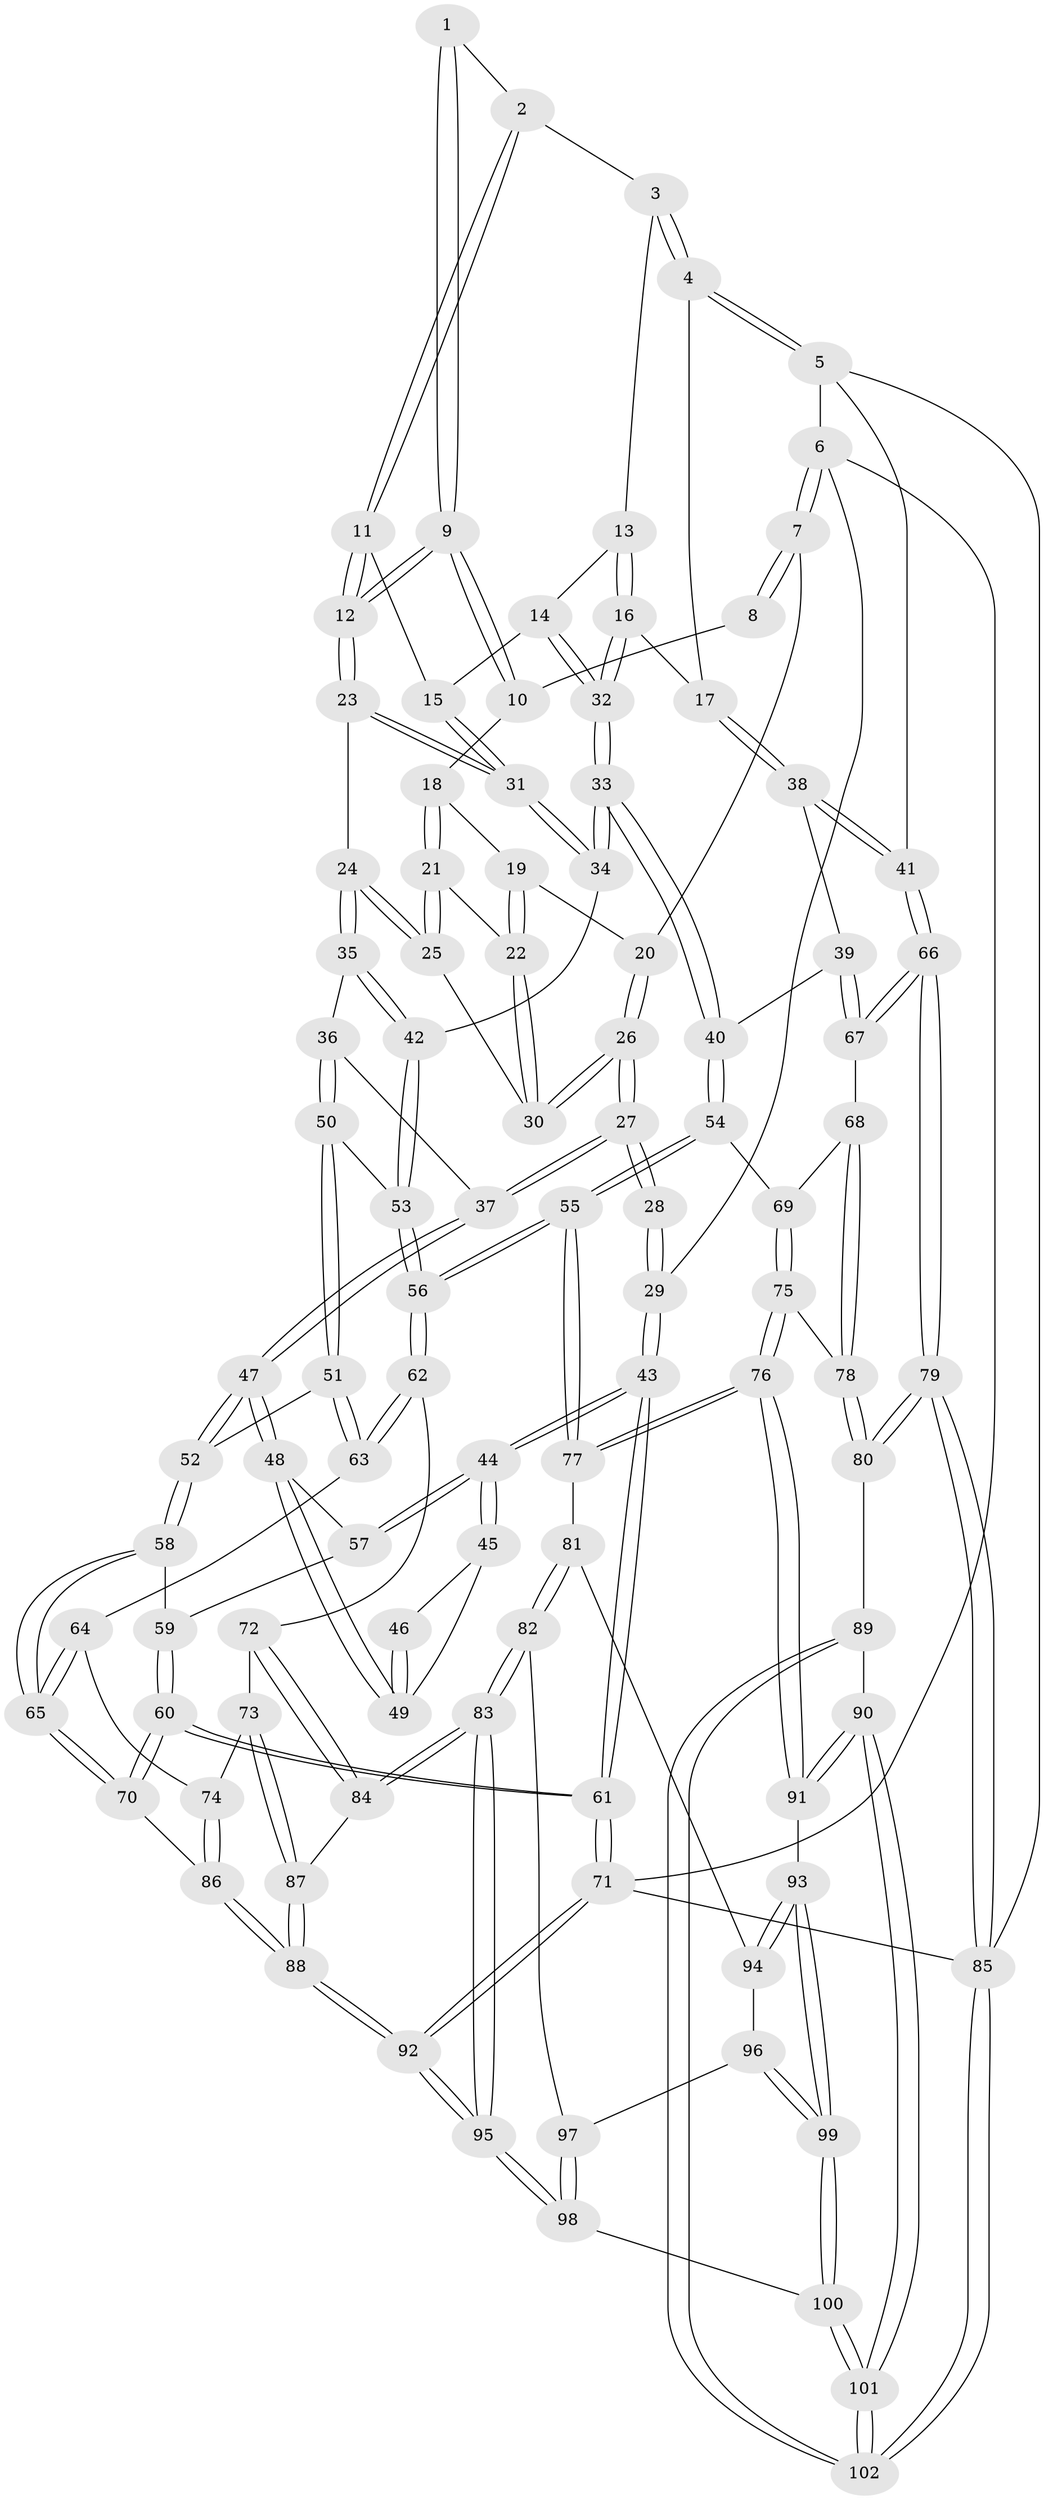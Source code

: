 // Generated by graph-tools (version 1.1) at 2025/03/03/09/25 03:03:22]
// undirected, 102 vertices, 252 edges
graph export_dot {
graph [start="1"]
  node [color=gray90,style=filled];
  1 [pos="+0.47142817969215584+0"];
  2 [pos="+0.6810813507875859+0"];
  3 [pos="+0.7418677550817513+0"];
  4 [pos="+1+0"];
  5 [pos="+1+0"];
  6 [pos="+0+0"];
  7 [pos="+0.010707489626983478+0"];
  8 [pos="+0.3701720395186269+0"];
  9 [pos="+0.48421941688541054+0.11133690605707848"];
  10 [pos="+0.3965700399265609+0.08804208326311373"];
  11 [pos="+0.6302253984526658+0"];
  12 [pos="+0.513600062905358+0.1339228166822747"];
  13 [pos="+0.7794190801391915+0.024661155735437753"];
  14 [pos="+0.7132151045979753+0.14918700058613496"];
  15 [pos="+0.6860805389839725+0.14257633477932607"];
  16 [pos="+0.845096203927358+0.15185062956334233"];
  17 [pos="+0.8904878170476885+0.15668830545079188"];
  18 [pos="+0.3922165209585735+0.09096232622794295"];
  19 [pos="+0.3891862320900728+0.09131726362550846"];
  20 [pos="+0.15536935474908037+0.007866519748249853"];
  21 [pos="+0.38094534687059656+0.16211165555066007"];
  22 [pos="+0.2902126434324837+0.14686859011790107"];
  23 [pos="+0.5150222978623867+0.14047777560541505"];
  24 [pos="+0.38949549246509774+0.21060861080709078"];
  25 [pos="+0.3820582460338738+0.19210608868426626"];
  26 [pos="+0.19736878045578624+0.16803211337343035"];
  27 [pos="+0.18942989359675838+0.24608872675227497"];
  28 [pos="+0.11881415718685906+0.2694879364788496"];
  29 [pos="+0+0.2826740929994193"];
  30 [pos="+0.27444438446479363+0.1535226898267144"];
  31 [pos="+0.5664489193555373+0.22921709808397292"];
  32 [pos="+0.7654229596669817+0.1850158332292045"];
  33 [pos="+0.7336638958581583+0.37409166472292493"];
  34 [pos="+0.5662024165223524+0.24605688545371687"];
  35 [pos="+0.3735740815077466+0.28630538228492425"];
  36 [pos="+0.2555883021477552+0.2831788651957523"];
  37 [pos="+0.19183627056218866+0.24855489877846138"];
  38 [pos="+0.9705918859993043+0.3045693338390253"];
  39 [pos="+0.7550627063170967+0.40222985104470405"];
  40 [pos="+0.748569795399865+0.40385934125280365"];
  41 [pos="+1+0.35868823215023926"];
  42 [pos="+0.4504070515243347+0.33999444973216375"];
  43 [pos="+0+0.33884940516088596"];
  44 [pos="+0+0.3965944601023511"];
  45 [pos="+0.07215819866504528+0.39825836969460227"];
  46 [pos="+0.11525903105577222+0.28938936225214457"];
  47 [pos="+0.17101533914719963+0.46372025142712314"];
  48 [pos="+0.11111706788215765+0.44015532780800953"];
  49 [pos="+0.1095479042662394+0.43589712390530466"];
  50 [pos="+0.29304256449472105+0.4661640986112655"];
  51 [pos="+0.2888383264091438+0.47515953955748785"];
  52 [pos="+0.17473271764079548+0.4691302563237927"];
  53 [pos="+0.4515699340645439+0.3755496211210664"];
  54 [pos="+0.7153210014656162+0.48149616879181356"];
  55 [pos="+0.5905821877801113+0.5583143170504353"];
  56 [pos="+0.5491133909044285+0.5425879780918339"];
  57 [pos="+0.04157033915855393+0.4681921920011353"];
  58 [pos="+0.14756032700722074+0.5322809687721525"];
  59 [pos="+0.050917804142381395+0.4993649636445336"];
  60 [pos="+0+0.7238419556755668"];
  61 [pos="+0+0.9156449166220151"];
  62 [pos="+0.41293419418228333+0.5841275919715064"];
  63 [pos="+0.3099865765207312+0.5314035942394633"];
  64 [pos="+0.2879662672215542+0.5567083784745611"];
  65 [pos="+0.14012224414337002+0.6378685328509575"];
  66 [pos="+1+0.518961879398974"];
  67 [pos="+1+0.528844308440686"];
  68 [pos="+0.8511084141660228+0.5828598690936608"];
  69 [pos="+0.7908675056451617+0.5541419829328211"];
  70 [pos="+0.1276416748432596+0.6625017031356923"];
  71 [pos="+0+1"];
  72 [pos="+0.4053449156497559+0.6018053805082486"];
  73 [pos="+0.2935147211853046+0.6677215148109139"];
  74 [pos="+0.28587844548094127+0.6638922626538738"];
  75 [pos="+0.7823487430004238+0.7237339895341697"];
  76 [pos="+0.7148339242952437+0.7851839852431562"];
  77 [pos="+0.5940387161713714+0.5971227933259365"];
  78 [pos="+0.903621844015804+0.6970140308068421"];
  79 [pos="+1+0.7496190576873621"];
  80 [pos="+1+0.771213526719789"];
  81 [pos="+0.5190793744457161+0.7255132612587009"];
  82 [pos="+0.4570972568982543+0.7759082543355301"];
  83 [pos="+0.4567156373272255+0.775984116690327"];
  84 [pos="+0.3892043996934912+0.7256523025872005"];
  85 [pos="+1+1"];
  86 [pos="+0.16557787594162743+0.6788581293604669"];
  87 [pos="+0.331763841777488+0.7396979725113836"];
  88 [pos="+0.2805165283591594+0.7957619349995932"];
  89 [pos="+0.8690185534915063+0.8759863811960356"];
  90 [pos="+0.8090014350657414+0.8737968522463891"];
  91 [pos="+0.7150296978954676+0.8044972865608184"];
  92 [pos="+0.25792900932140644+1"];
  93 [pos="+0.7076238647388987+0.8098530853092042"];
  94 [pos="+0.5766681043645612+0.7964247639226556"];
  95 [pos="+0.261222308774537+1"];
  96 [pos="+0.5389870779207293+0.8414957091417834"];
  97 [pos="+0.4976637093434343+0.8137319025458796"];
  98 [pos="+0.4735122804065908+1"];
  99 [pos="+0.5867140270281741+0.9559579200811886"];
  100 [pos="+0.5189078615879288+1"];
  101 [pos="+0.6734472317743678+1"];
  102 [pos="+1+1"];
  1 -- 2;
  1 -- 9;
  1 -- 9;
  2 -- 3;
  2 -- 11;
  2 -- 11;
  3 -- 4;
  3 -- 4;
  3 -- 13;
  4 -- 5;
  4 -- 5;
  4 -- 17;
  5 -- 6;
  5 -- 41;
  5 -- 85;
  6 -- 7;
  6 -- 7;
  6 -- 29;
  6 -- 71;
  7 -- 8;
  7 -- 8;
  7 -- 20;
  8 -- 10;
  9 -- 10;
  9 -- 10;
  9 -- 12;
  9 -- 12;
  10 -- 18;
  11 -- 12;
  11 -- 12;
  11 -- 15;
  12 -- 23;
  12 -- 23;
  13 -- 14;
  13 -- 16;
  13 -- 16;
  14 -- 15;
  14 -- 32;
  14 -- 32;
  15 -- 31;
  15 -- 31;
  16 -- 17;
  16 -- 32;
  16 -- 32;
  17 -- 38;
  17 -- 38;
  18 -- 19;
  18 -- 21;
  18 -- 21;
  19 -- 20;
  19 -- 22;
  19 -- 22;
  20 -- 26;
  20 -- 26;
  21 -- 22;
  21 -- 25;
  21 -- 25;
  22 -- 30;
  22 -- 30;
  23 -- 24;
  23 -- 31;
  23 -- 31;
  24 -- 25;
  24 -- 25;
  24 -- 35;
  24 -- 35;
  25 -- 30;
  26 -- 27;
  26 -- 27;
  26 -- 30;
  26 -- 30;
  27 -- 28;
  27 -- 28;
  27 -- 37;
  27 -- 37;
  28 -- 29;
  28 -- 29;
  29 -- 43;
  29 -- 43;
  31 -- 34;
  31 -- 34;
  32 -- 33;
  32 -- 33;
  33 -- 34;
  33 -- 34;
  33 -- 40;
  33 -- 40;
  34 -- 42;
  35 -- 36;
  35 -- 42;
  35 -- 42;
  36 -- 37;
  36 -- 50;
  36 -- 50;
  37 -- 47;
  37 -- 47;
  38 -- 39;
  38 -- 41;
  38 -- 41;
  39 -- 40;
  39 -- 67;
  39 -- 67;
  40 -- 54;
  40 -- 54;
  41 -- 66;
  41 -- 66;
  42 -- 53;
  42 -- 53;
  43 -- 44;
  43 -- 44;
  43 -- 61;
  43 -- 61;
  44 -- 45;
  44 -- 45;
  44 -- 57;
  44 -- 57;
  45 -- 46;
  45 -- 49;
  46 -- 49;
  46 -- 49;
  47 -- 48;
  47 -- 48;
  47 -- 52;
  47 -- 52;
  48 -- 49;
  48 -- 49;
  48 -- 57;
  50 -- 51;
  50 -- 51;
  50 -- 53;
  51 -- 52;
  51 -- 63;
  51 -- 63;
  52 -- 58;
  52 -- 58;
  53 -- 56;
  53 -- 56;
  54 -- 55;
  54 -- 55;
  54 -- 69;
  55 -- 56;
  55 -- 56;
  55 -- 77;
  55 -- 77;
  56 -- 62;
  56 -- 62;
  57 -- 59;
  58 -- 59;
  58 -- 65;
  58 -- 65;
  59 -- 60;
  59 -- 60;
  60 -- 61;
  60 -- 61;
  60 -- 70;
  60 -- 70;
  61 -- 71;
  61 -- 71;
  62 -- 63;
  62 -- 63;
  62 -- 72;
  63 -- 64;
  64 -- 65;
  64 -- 65;
  64 -- 74;
  65 -- 70;
  65 -- 70;
  66 -- 67;
  66 -- 67;
  66 -- 79;
  66 -- 79;
  67 -- 68;
  68 -- 69;
  68 -- 78;
  68 -- 78;
  69 -- 75;
  69 -- 75;
  70 -- 86;
  71 -- 92;
  71 -- 92;
  71 -- 85;
  72 -- 73;
  72 -- 84;
  72 -- 84;
  73 -- 74;
  73 -- 87;
  73 -- 87;
  74 -- 86;
  74 -- 86;
  75 -- 76;
  75 -- 76;
  75 -- 78;
  76 -- 77;
  76 -- 77;
  76 -- 91;
  76 -- 91;
  77 -- 81;
  78 -- 80;
  78 -- 80;
  79 -- 80;
  79 -- 80;
  79 -- 85;
  79 -- 85;
  80 -- 89;
  81 -- 82;
  81 -- 82;
  81 -- 94;
  82 -- 83;
  82 -- 83;
  82 -- 97;
  83 -- 84;
  83 -- 84;
  83 -- 95;
  83 -- 95;
  84 -- 87;
  85 -- 102;
  85 -- 102;
  86 -- 88;
  86 -- 88;
  87 -- 88;
  87 -- 88;
  88 -- 92;
  88 -- 92;
  89 -- 90;
  89 -- 102;
  89 -- 102;
  90 -- 91;
  90 -- 91;
  90 -- 101;
  90 -- 101;
  91 -- 93;
  92 -- 95;
  92 -- 95;
  93 -- 94;
  93 -- 94;
  93 -- 99;
  93 -- 99;
  94 -- 96;
  95 -- 98;
  95 -- 98;
  96 -- 97;
  96 -- 99;
  96 -- 99;
  97 -- 98;
  97 -- 98;
  98 -- 100;
  99 -- 100;
  99 -- 100;
  100 -- 101;
  100 -- 101;
  101 -- 102;
  101 -- 102;
}
